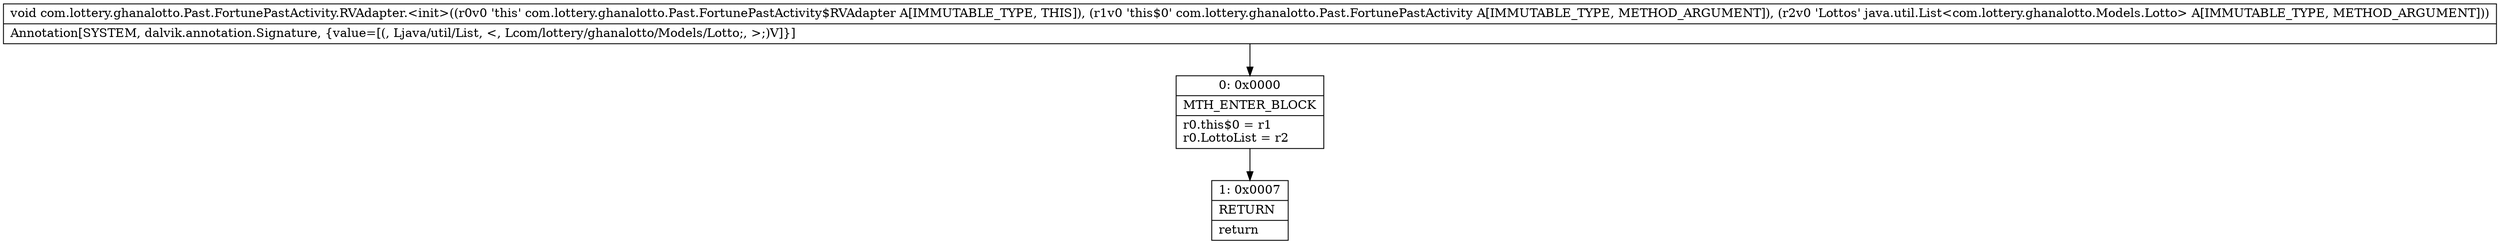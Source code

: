 digraph "CFG forcom.lottery.ghanalotto.Past.FortunePastActivity.RVAdapter.\<init\>(Lcom\/lottery\/ghanalotto\/Past\/FortunePastActivity;Ljava\/util\/List;)V" {
Node_0 [shape=record,label="{0\:\ 0x0000|MTH_ENTER_BLOCK\l|r0.this$0 = r1\lr0.LottoList = r2\l}"];
Node_1 [shape=record,label="{1\:\ 0x0007|RETURN\l|return\l}"];
MethodNode[shape=record,label="{void com.lottery.ghanalotto.Past.FortunePastActivity.RVAdapter.\<init\>((r0v0 'this' com.lottery.ghanalotto.Past.FortunePastActivity$RVAdapter A[IMMUTABLE_TYPE, THIS]), (r1v0 'this$0' com.lottery.ghanalotto.Past.FortunePastActivity A[IMMUTABLE_TYPE, METHOD_ARGUMENT]), (r2v0 'Lottos' java.util.List\<com.lottery.ghanalotto.Models.Lotto\> A[IMMUTABLE_TYPE, METHOD_ARGUMENT]))  | Annotation[SYSTEM, dalvik.annotation.Signature, \{value=[(, Ljava\/util\/List, \<, Lcom\/lottery\/ghanalotto\/Models\/Lotto;, \>;)V]\}]\l}"];
MethodNode -> Node_0;
Node_0 -> Node_1;
}

